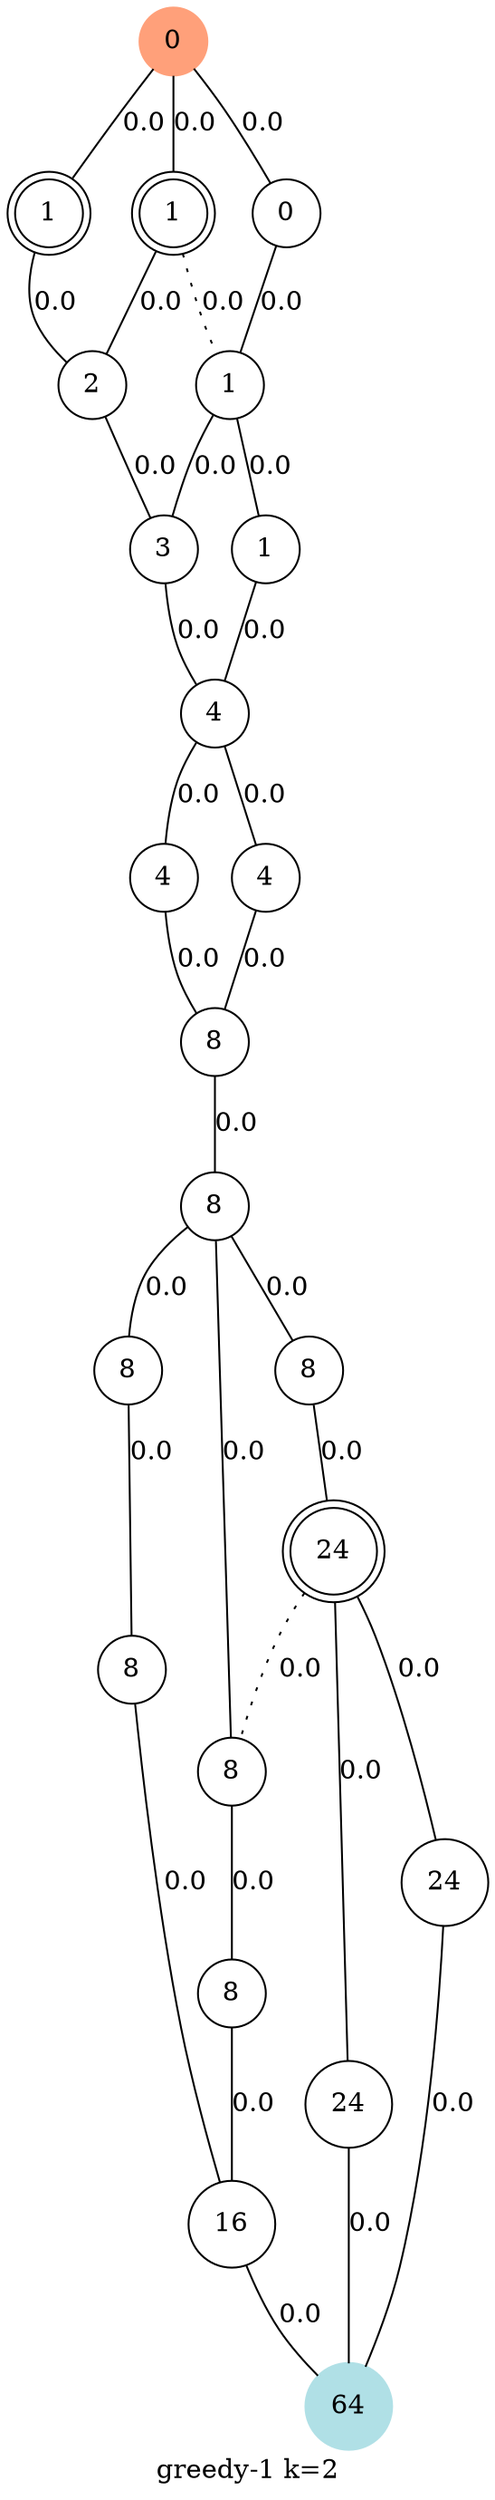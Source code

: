 graph G {
	graph [label="greedy-1 k=2"];
	node [shape=circle, label=""];
	edge [arrowhead=none];
	S [style=filled, color="lightsalmon"][label="0"];
	A [shape=doublecircle][label="1"];
	B [shape=doublecircle][label="1"];
	C [label="0"];
	X [label="2"];
	E [label="1"];
	F [label="3"];
	G [label="1"];
	H [label="4"];
	I [label="4"];
	J [label="4"];
	T [label="8"];
	S2 [label="8"];
	A2 [label="8"];
	X2 [label="8"];
	B2 [label="8"];
	C2 [label="8"];
	D2 [label="8"];
	E2 [shape=doublecircle][label="24"];
	F2 [label="16"];
	G2 [label="24"];
	H2 [label="24"];
	T2 [style=filled, color="powderblue"][label="64"];
	S -- A [label="0.0"];
	S -- B [label="0.0"];
	S -- C [label="0.0"];
	A -- X [label="0.0"];
	B -- X [label="0.0"];
	C -- E [label="0.0"];
	X -- F [label="0.0"];
	E -- F [label="0.0"];
	E -- G [label="0.0"];
	F -- H [label="0.0"];
	G -- H [label="0.0"];
	H -- I [label="0.0"];
	H -- J [label="0.0"];
	I -- T [label="0.0"];
	J -- T [label="0.0"];
	T -- S2 [label="0.0"];
	S2 -- A2 [label="0.0"];
	S2 -- X2 [label="0.0"];
	S2 -- B2 [label="0.0"];
	A2 -- C2 [label="0.0"];
	X2 -- D2 [label="0.0"];
	B2 -- E2 [label="0.0"];
	C2 -- F2 [label="0.0"];
	D2 -- F2 [label="0.0"];
	E2 -- G2 [label="0.0"];
	E2 -- H2 [label="0.0"];
	F2 -- T2 [label="0.0"];
	G2 -- T2 [label="0.0"];
	H2 -- T2 [label="0.0"];
	A -- E [style=dotted][label="0.0"];
	E2 -- A2 [style=dotted][label="0.0"];
}
